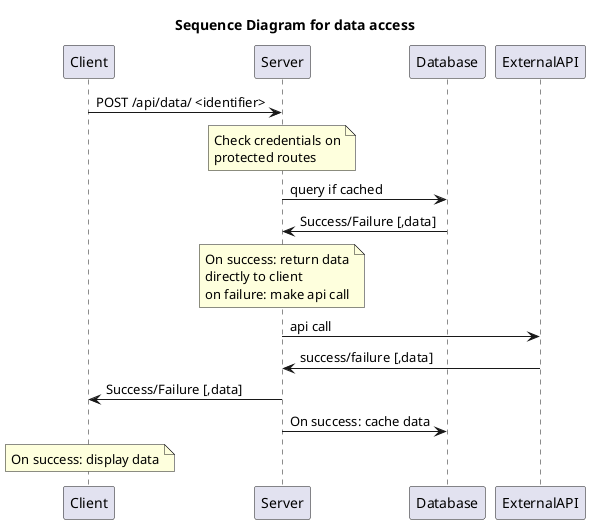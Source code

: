 @startuml
title FastAPI Server, access to data

Title: Sequence Diagram for data access
Participant Client
Participant Server
Participant Database
Participant ExternalAPI
Client->Server: POST /api/data/ <identifier>
Note over Server: Check credentials on\nprotected routes
Server->Database: query if cached
Database->Server: Success/Failure [,data]
Note over Server: On success: return data\ndirectly to client\non failure: make api call
Server->ExternalAPI: api call
ExternalAPI->Server: success/failure [,data]
Server->Client: Success/Failure [,data]
Server->Database: On success: cache data
Note over Client: On success: display data

@enduml